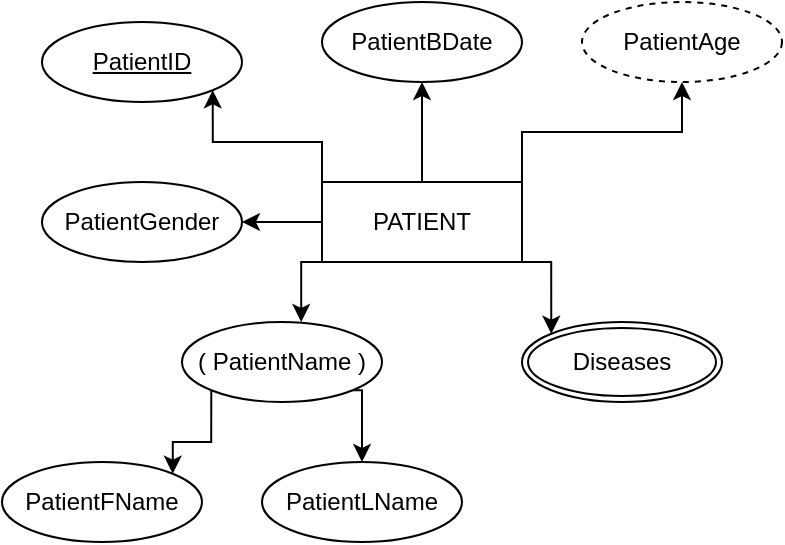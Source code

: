 <mxfile version="14.6.11" type="github">
  <diagram id="R2lEEEUBdFMjLlhIrx00" name="Page-1">
    <mxGraphModel dx="510" dy="577" grid="1" gridSize="10" guides="1" tooltips="1" connect="1" arrows="1" fold="1" page="1" pageScale="1" pageWidth="850" pageHeight="1100" math="0" shadow="0" extFonts="Permanent Marker^https://fonts.googleapis.com/css?family=Permanent+Marker">
      <root>
        <mxCell id="0" />
        <mxCell id="1" parent="0" />
        <mxCell id="R3pz4V8wiT8izE1fOQ8w-21" style="edgeStyle=orthogonalEdgeStyle;rounded=0;orthogonalLoop=1;jettySize=auto;html=1;exitX=1;exitY=0;exitDx=0;exitDy=0;" edge="1" parent="1" source="R3pz4V8wiT8izE1fOQ8w-18" target="R3pz4V8wiT8izE1fOQ8w-20">
          <mxGeometry relative="1" as="geometry" />
        </mxCell>
        <mxCell id="R3pz4V8wiT8izE1fOQ8w-22" style="edgeStyle=orthogonalEdgeStyle;rounded=0;orthogonalLoop=1;jettySize=auto;html=1;exitX=0.5;exitY=0;exitDx=0;exitDy=0;entryX=0.5;entryY=1;entryDx=0;entryDy=0;" edge="1" parent="1" source="R3pz4V8wiT8izE1fOQ8w-18" target="R3pz4V8wiT8izE1fOQ8w-19">
          <mxGeometry relative="1" as="geometry" />
        </mxCell>
        <mxCell id="R3pz4V8wiT8izE1fOQ8w-35" style="edgeStyle=orthogonalEdgeStyle;rounded=0;orthogonalLoop=1;jettySize=auto;html=1;exitX=0;exitY=1;exitDx=0;exitDy=0;entryX=0.596;entryY=0;entryDx=0;entryDy=0;entryPerimeter=0;" edge="1" parent="1" source="R3pz4V8wiT8izE1fOQ8w-18" target="R3pz4V8wiT8izE1fOQ8w-29">
          <mxGeometry relative="1" as="geometry" />
        </mxCell>
        <mxCell id="R3pz4V8wiT8izE1fOQ8w-36" style="edgeStyle=orthogonalEdgeStyle;rounded=0;orthogonalLoop=1;jettySize=auto;html=1;exitX=0;exitY=0.5;exitDx=0;exitDy=0;" edge="1" parent="1" source="R3pz4V8wiT8izE1fOQ8w-18" target="R3pz4V8wiT8izE1fOQ8w-28">
          <mxGeometry relative="1" as="geometry" />
        </mxCell>
        <mxCell id="R3pz4V8wiT8izE1fOQ8w-37" style="edgeStyle=orthogonalEdgeStyle;rounded=0;orthogonalLoop=1;jettySize=auto;html=1;exitX=0;exitY=0;exitDx=0;exitDy=0;entryX=1;entryY=1;entryDx=0;entryDy=0;" edge="1" parent="1" source="R3pz4V8wiT8izE1fOQ8w-18" target="R3pz4V8wiT8izE1fOQ8w-27">
          <mxGeometry relative="1" as="geometry" />
        </mxCell>
        <mxCell id="R3pz4V8wiT8izE1fOQ8w-39" style="edgeStyle=orthogonalEdgeStyle;rounded=0;orthogonalLoop=1;jettySize=auto;html=1;exitX=1;exitY=1;exitDx=0;exitDy=0;entryX=0;entryY=0;entryDx=0;entryDy=0;" edge="1" parent="1" source="R3pz4V8wiT8izE1fOQ8w-18" target="R3pz4V8wiT8izE1fOQ8w-38">
          <mxGeometry relative="1" as="geometry" />
        </mxCell>
        <mxCell id="R3pz4V8wiT8izE1fOQ8w-18" value="PATIENT" style="whiteSpace=wrap;html=1;align=center;" vertex="1" parent="1">
          <mxGeometry x="190" y="270" width="100" height="40" as="geometry" />
        </mxCell>
        <mxCell id="R3pz4V8wiT8izE1fOQ8w-19" value="PatientBDate" style="ellipse;whiteSpace=wrap;html=1;align=center;" vertex="1" parent="1">
          <mxGeometry x="190" y="180" width="100" height="40" as="geometry" />
        </mxCell>
        <mxCell id="R3pz4V8wiT8izE1fOQ8w-20" value="PatientAge" style="ellipse;whiteSpace=wrap;html=1;align=center;dashed=1;" vertex="1" parent="1">
          <mxGeometry x="320" y="180" width="100" height="40" as="geometry" />
        </mxCell>
        <mxCell id="R3pz4V8wiT8izE1fOQ8w-27" value="PatientID" style="ellipse;whiteSpace=wrap;html=1;align=center;fontStyle=4;" vertex="1" parent="1">
          <mxGeometry x="50" y="190" width="100" height="40" as="geometry" />
        </mxCell>
        <mxCell id="R3pz4V8wiT8izE1fOQ8w-28" value="PatientGender" style="ellipse;whiteSpace=wrap;html=1;align=center;" vertex="1" parent="1">
          <mxGeometry x="50" y="270" width="100" height="40" as="geometry" />
        </mxCell>
        <mxCell id="R3pz4V8wiT8izE1fOQ8w-33" style="edgeStyle=orthogonalEdgeStyle;rounded=0;orthogonalLoop=1;jettySize=auto;html=1;exitX=0;exitY=1;exitDx=0;exitDy=0;entryX=1;entryY=0;entryDx=0;entryDy=0;" edge="1" parent="1" source="R3pz4V8wiT8izE1fOQ8w-29" target="R3pz4V8wiT8izE1fOQ8w-31">
          <mxGeometry relative="1" as="geometry" />
        </mxCell>
        <mxCell id="R3pz4V8wiT8izE1fOQ8w-34" style="edgeStyle=orthogonalEdgeStyle;rounded=0;orthogonalLoop=1;jettySize=auto;html=1;exitX=1;exitY=1;exitDx=0;exitDy=0;entryX=0.5;entryY=0;entryDx=0;entryDy=0;" edge="1" parent="1" source="R3pz4V8wiT8izE1fOQ8w-29" target="R3pz4V8wiT8izE1fOQ8w-30">
          <mxGeometry relative="1" as="geometry" />
        </mxCell>
        <mxCell id="R3pz4V8wiT8izE1fOQ8w-29" value="( PatientName )" style="ellipse;whiteSpace=wrap;html=1;align=center;" vertex="1" parent="1">
          <mxGeometry x="120" y="340" width="100" height="40" as="geometry" />
        </mxCell>
        <mxCell id="R3pz4V8wiT8izE1fOQ8w-30" value="PatientLName" style="ellipse;whiteSpace=wrap;html=1;align=center;" vertex="1" parent="1">
          <mxGeometry x="160" y="410" width="100" height="40" as="geometry" />
        </mxCell>
        <mxCell id="R3pz4V8wiT8izE1fOQ8w-31" value="PatientFName" style="ellipse;whiteSpace=wrap;html=1;align=center;" vertex="1" parent="1">
          <mxGeometry x="30" y="410" width="100" height="40" as="geometry" />
        </mxCell>
        <mxCell id="R3pz4V8wiT8izE1fOQ8w-38" value="Diseases" style="ellipse;shape=doubleEllipse;margin=3;whiteSpace=wrap;html=1;align=center;" vertex="1" parent="1">
          <mxGeometry x="290" y="340" width="100" height="40" as="geometry" />
        </mxCell>
      </root>
    </mxGraphModel>
  </diagram>
</mxfile>

